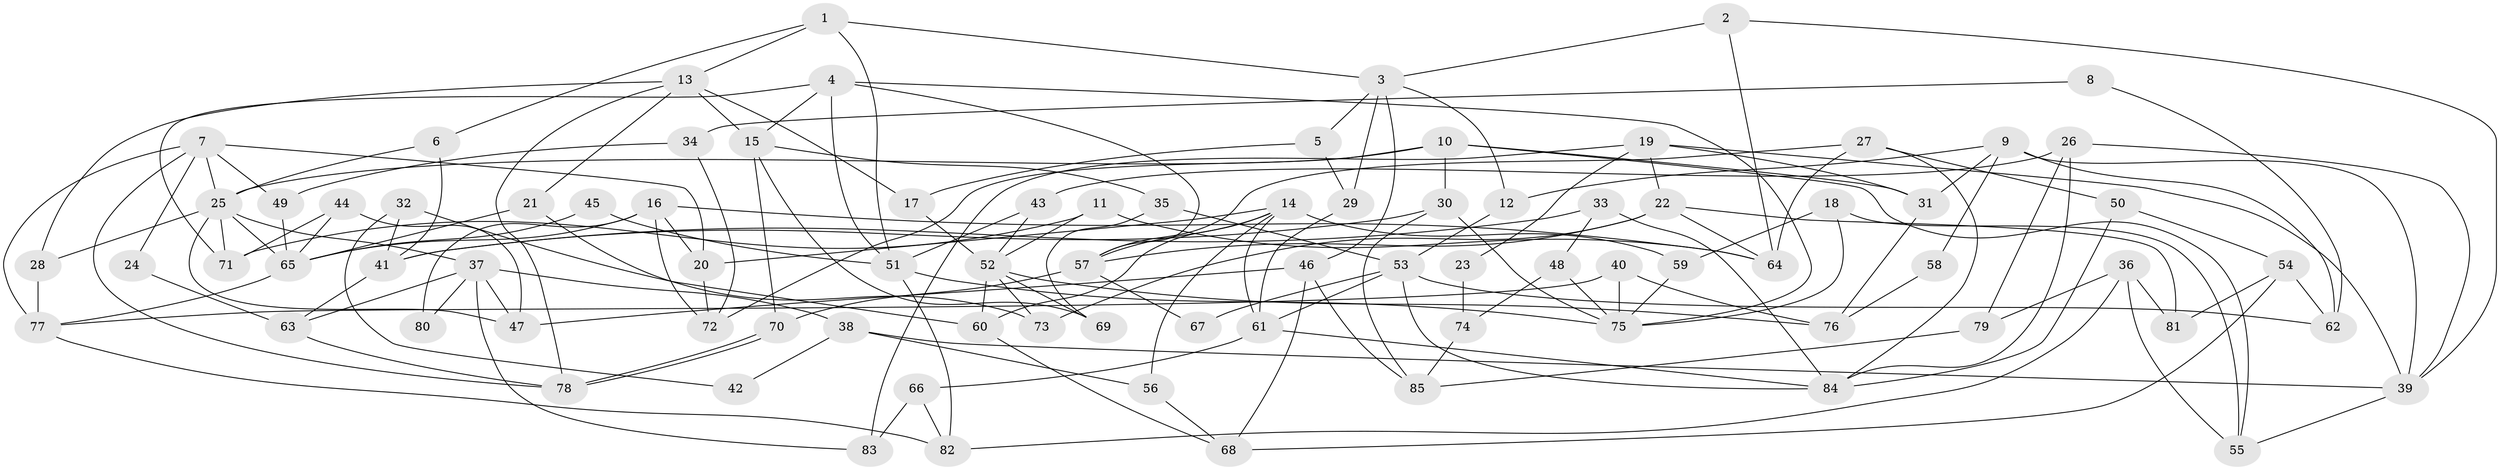 // Generated by graph-tools (version 1.1) at 2025/49/03/09/25 04:49:05]
// undirected, 85 vertices, 170 edges
graph export_dot {
graph [start="1"]
  node [color=gray90,style=filled];
  1;
  2;
  3;
  4;
  5;
  6;
  7;
  8;
  9;
  10;
  11;
  12;
  13;
  14;
  15;
  16;
  17;
  18;
  19;
  20;
  21;
  22;
  23;
  24;
  25;
  26;
  27;
  28;
  29;
  30;
  31;
  32;
  33;
  34;
  35;
  36;
  37;
  38;
  39;
  40;
  41;
  42;
  43;
  44;
  45;
  46;
  47;
  48;
  49;
  50;
  51;
  52;
  53;
  54;
  55;
  56;
  57;
  58;
  59;
  60;
  61;
  62;
  63;
  64;
  65;
  66;
  67;
  68;
  69;
  70;
  71;
  72;
  73;
  74;
  75;
  76;
  77;
  78;
  79;
  80;
  81;
  82;
  83;
  84;
  85;
  1 -- 13;
  1 -- 3;
  1 -- 6;
  1 -- 51;
  2 -- 39;
  2 -- 64;
  2 -- 3;
  3 -- 12;
  3 -- 5;
  3 -- 29;
  3 -- 46;
  4 -- 71;
  4 -- 57;
  4 -- 15;
  4 -- 51;
  4 -- 75;
  5 -- 17;
  5 -- 29;
  6 -- 25;
  6 -- 41;
  7 -- 77;
  7 -- 78;
  7 -- 20;
  7 -- 24;
  7 -- 25;
  7 -- 49;
  8 -- 62;
  8 -- 34;
  9 -- 31;
  9 -- 39;
  9 -- 12;
  9 -- 58;
  9 -- 62;
  10 -- 30;
  10 -- 72;
  10 -- 25;
  10 -- 31;
  10 -- 55;
  11 -- 52;
  11 -- 71;
  11 -- 64;
  12 -- 53;
  13 -- 15;
  13 -- 78;
  13 -- 17;
  13 -- 21;
  13 -- 28;
  14 -- 61;
  14 -- 59;
  14 -- 20;
  14 -- 56;
  14 -- 57;
  14 -- 60;
  15 -- 70;
  15 -- 35;
  15 -- 69;
  16 -- 20;
  16 -- 64;
  16 -- 65;
  16 -- 72;
  16 -- 80;
  17 -- 52;
  18 -- 75;
  18 -- 55;
  18 -- 59;
  19 -- 31;
  19 -- 83;
  19 -- 22;
  19 -- 23;
  19 -- 39;
  20 -- 72;
  21 -- 65;
  21 -- 73;
  22 -- 57;
  22 -- 64;
  22 -- 73;
  22 -- 81;
  23 -- 74;
  24 -- 63;
  25 -- 28;
  25 -- 37;
  25 -- 47;
  25 -- 65;
  25 -- 71;
  26 -- 84;
  26 -- 43;
  26 -- 39;
  26 -- 79;
  27 -- 64;
  27 -- 84;
  27 -- 50;
  27 -- 57;
  28 -- 77;
  29 -- 61;
  30 -- 85;
  30 -- 75;
  30 -- 41;
  31 -- 76;
  32 -- 60;
  32 -- 41;
  32 -- 42;
  33 -- 41;
  33 -- 84;
  33 -- 48;
  34 -- 49;
  34 -- 72;
  35 -- 53;
  35 -- 69;
  36 -- 82;
  36 -- 55;
  36 -- 79;
  36 -- 81;
  37 -- 47;
  37 -- 38;
  37 -- 63;
  37 -- 80;
  37 -- 83;
  38 -- 39;
  38 -- 42;
  38 -- 56;
  39 -- 55;
  40 -- 75;
  40 -- 77;
  40 -- 76;
  41 -- 63;
  43 -- 51;
  43 -- 52;
  44 -- 47;
  44 -- 65;
  44 -- 71;
  45 -- 65;
  45 -- 51;
  46 -- 68;
  46 -- 47;
  46 -- 85;
  48 -- 75;
  48 -- 74;
  49 -- 65;
  50 -- 54;
  50 -- 84;
  51 -- 75;
  51 -- 82;
  52 -- 73;
  52 -- 69;
  52 -- 60;
  52 -- 76;
  53 -- 62;
  53 -- 61;
  53 -- 67;
  53 -- 84;
  54 -- 81;
  54 -- 68;
  54 -- 62;
  56 -- 68;
  57 -- 67;
  57 -- 70;
  58 -- 76;
  59 -- 75;
  60 -- 68;
  61 -- 84;
  61 -- 66;
  63 -- 78;
  65 -- 77;
  66 -- 82;
  66 -- 83;
  70 -- 78;
  70 -- 78;
  74 -- 85;
  77 -- 82;
  79 -- 85;
}

